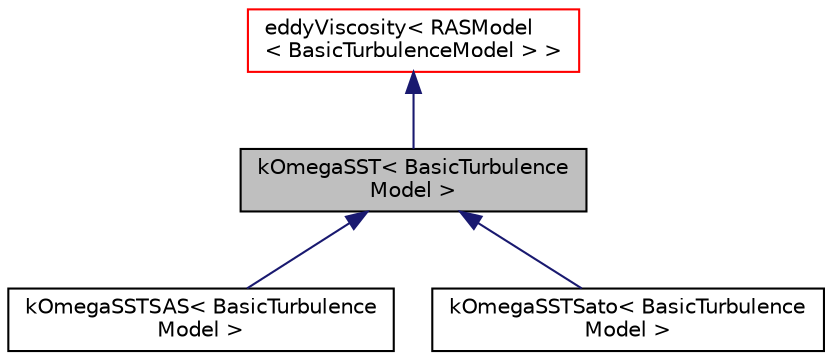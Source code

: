 digraph "kOmegaSST&lt; BasicTurbulenceModel &gt;"
{
  bgcolor="transparent";
  edge [fontname="Helvetica",fontsize="10",labelfontname="Helvetica",labelfontsize="10"];
  node [fontname="Helvetica",fontsize="10",shape=record];
  Node1 [label="kOmegaSST\< BasicTurbulence\lModel \>",height=0.2,width=0.4,color="black", fillcolor="grey75", style="filled", fontcolor="black"];
  Node2 -> Node1 [dir="back",color="midnightblue",fontsize="10",style="solid",fontname="Helvetica"];
  Node2 [label="eddyViscosity\< RASModel\l\< BasicTurbulenceModel \> \>",height=0.2,width=0.4,color="red",URL="$a00622.html"];
  Node1 -> Node3 [dir="back",color="midnightblue",fontsize="10",style="solid",fontname="Helvetica"];
  Node3 [label="kOmegaSSTSAS\< BasicTurbulence\lModel \>",height=0.2,width=0.4,color="black",URL="$a01274.html",tooltip="Scale-adaptive URAS model based on the k-omega-SST RAS model. "];
  Node1 -> Node4 [dir="back",color="midnightblue",fontsize="10",style="solid",fontname="Helvetica"];
  Node4 [label="kOmegaSSTSato\< BasicTurbulence\lModel \>",height=0.2,width=0.4,color="black",URL="$a01275.html",tooltip="Implementation of the k-omega-SST turbulence model for dispersed bubbly flows with Sato (1981) bubble..."];
}
